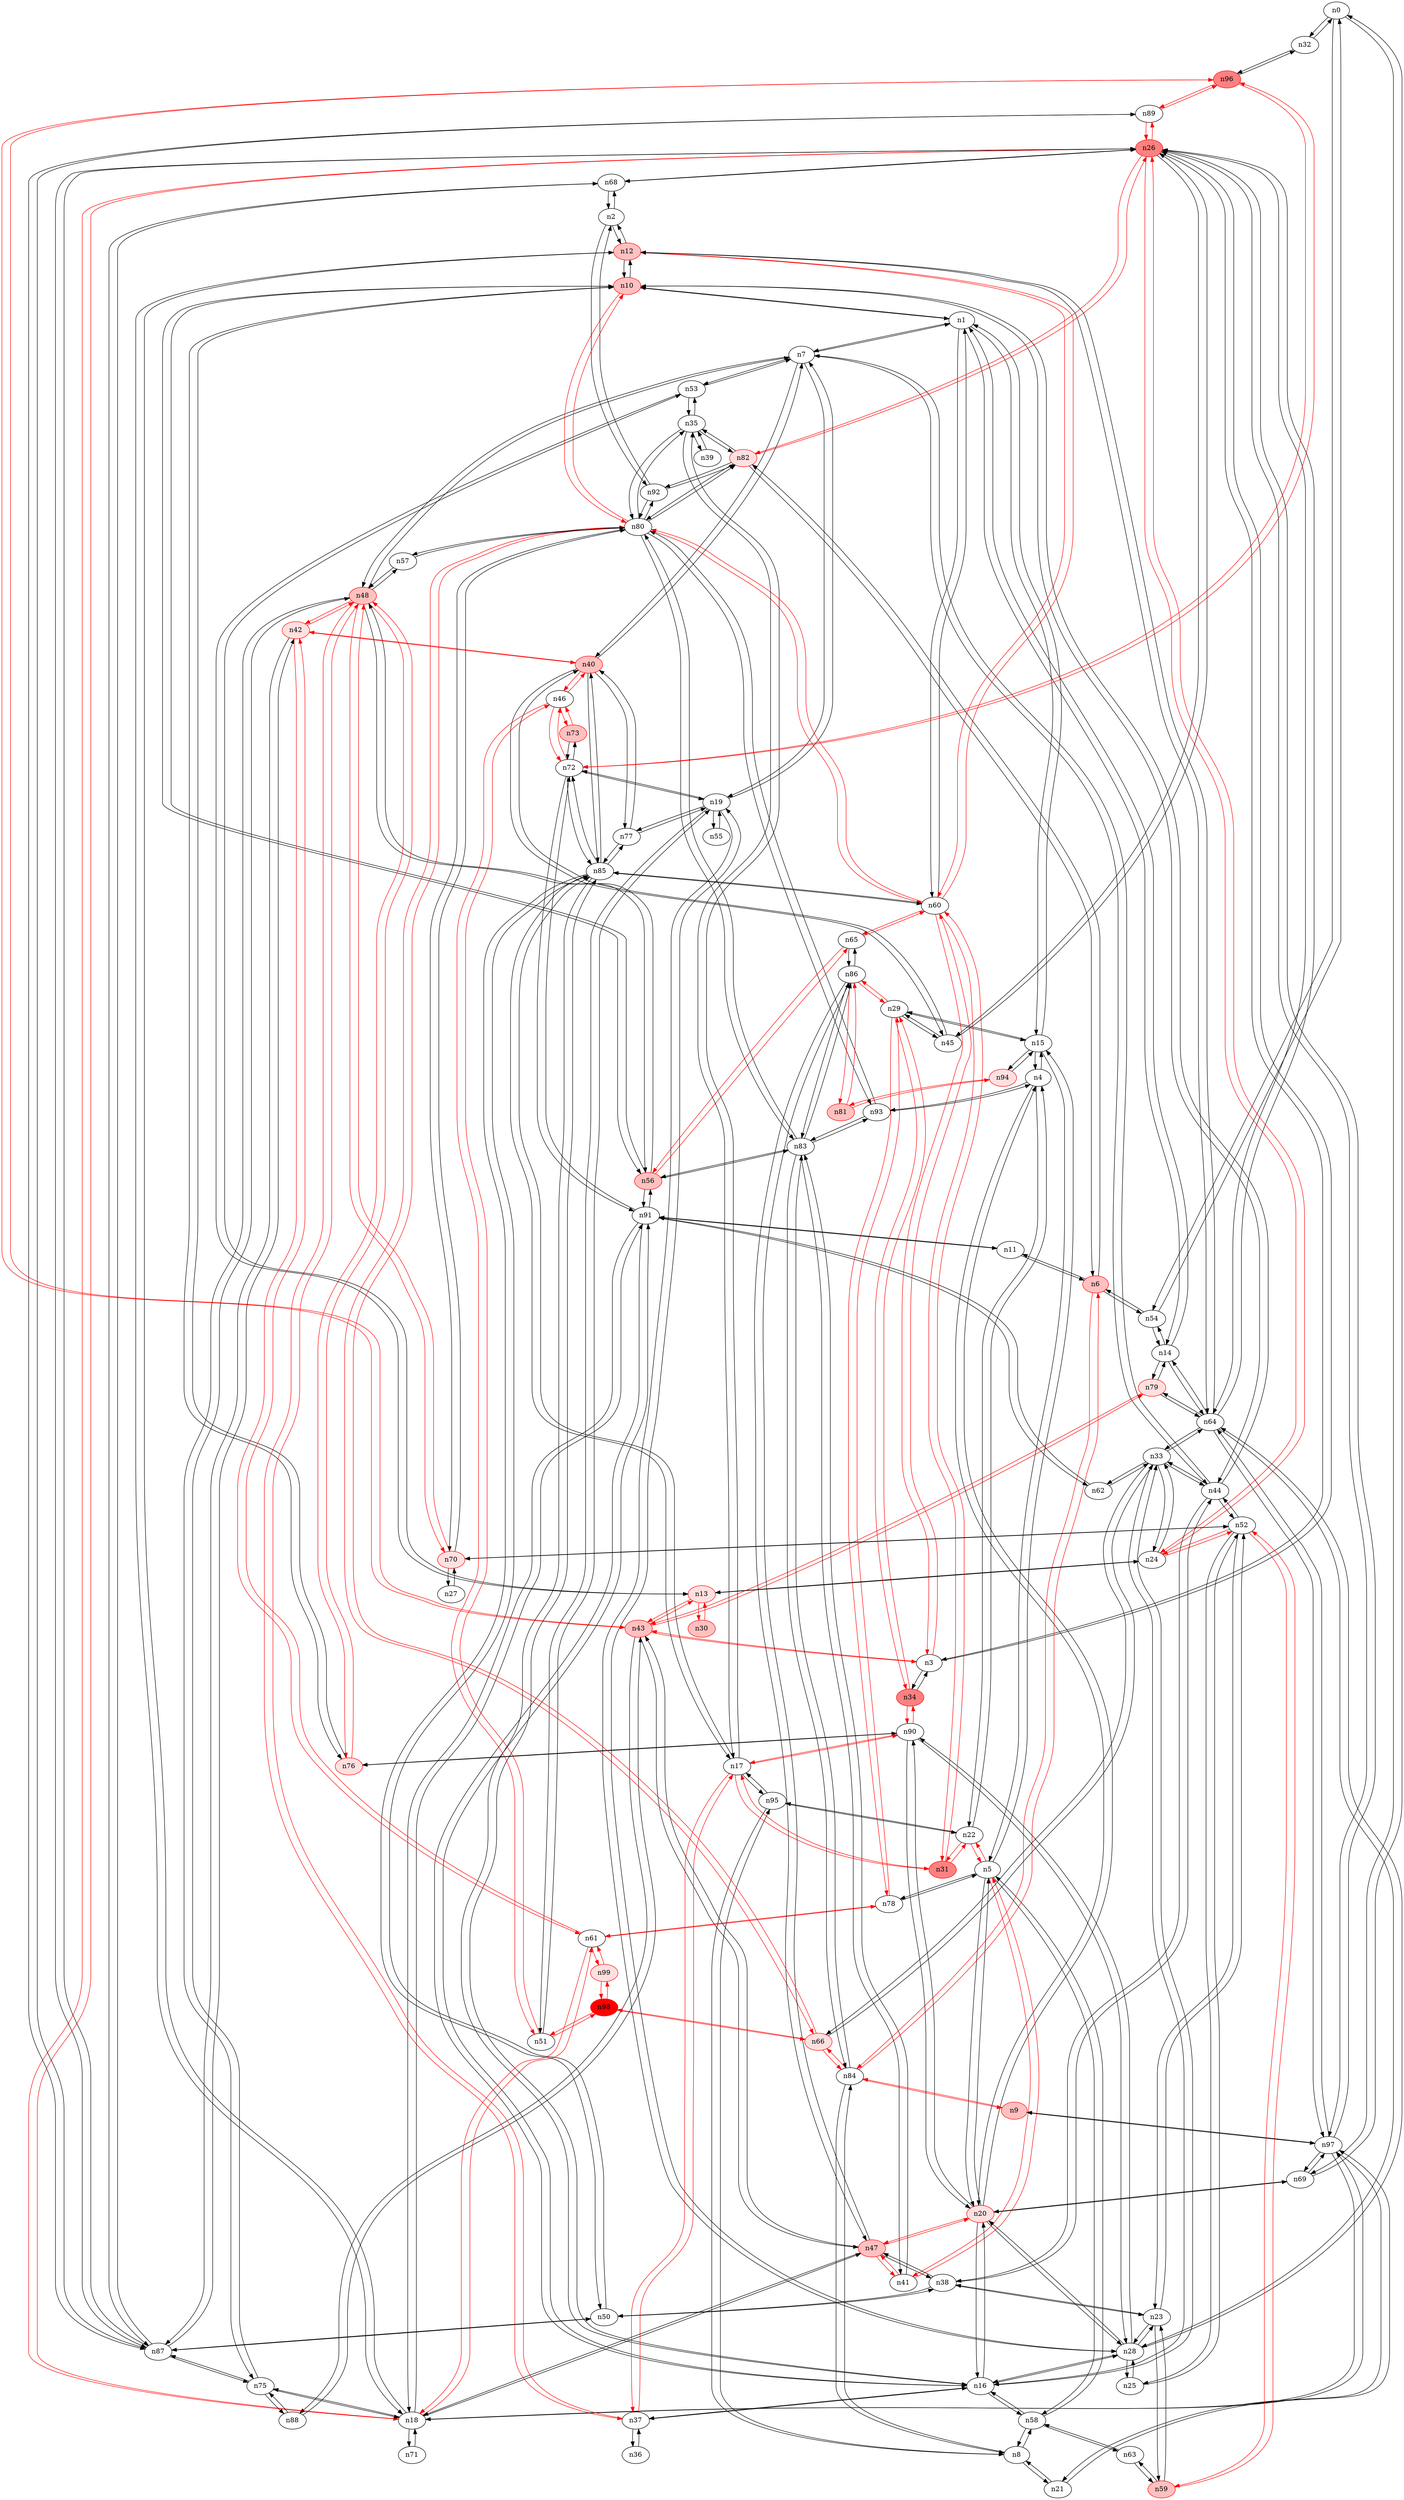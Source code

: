 strict digraph {
n0 [type=switch];
n32 [type=switch];
n54 [type=switch];
n69 [type=switch];
n1 [type=switch];
n7 [type=switch];
n10 [type=host, color="#FF0000", style=filled, fillcolor="#FFC0C0"];
n14 [type=switch];
n15 [type=switch];
n60 [type=switch];
n2 [type=switch];
n12 [type=host, color="#FF0000", style=filled, fillcolor="#FFC0C0"];
n68 [type=switch];
n92 [type=switch];
n3 [type=switch];
n26 [type=host, color="#FF0000", style=filled, fillcolor="#FF8080"];
n34 [type=host, color="#FF0000", style=filled, fillcolor="#FF8080"];
n43 [type=host, color="#FF0000", style=filled, fillcolor="#FFC0C0"];
n4 [type=switch];
n20 [type=host, color="#FF0000", style=filled, fillcolor="#FFE0E0"];
n22 [type=switch];
n93 [type=switch];
n5 [type=switch];
n41 [type=switch];
n58 [type=switch];
n78 [type=switch];
n6 [type=host, color="#FF0000", style=filled, fillcolor="#FFC0C0"];
n11 [type=switch];
n82 [type=host, color="#FF0000", style=filled, fillcolor="#FFE0E0"];
n84 [type=switch];
n19 [type=switch];
n40 [type=switch, color="#FF0000", style=filled, fillcolor="#FFC0C0"];
n44 [type=switch];
n48 [type=switch, color="#FF0000", style=filled, fillcolor="#FFC0C0"];
n53 [type=switch];
n8 [type=switch];
n21 [type=switch];
n95 [type=switch];
n9 [type=host, color="#FF0000", style=filled, fillcolor="#FFC0C0"];
n97 [type=switch];
n56 [type=host, color="#FF0000", style=filled, fillcolor="#FFC0C0"];
n76 [type=host, color="#FF0000", style=filled, fillcolor="#FFE0E0"];
n80 [type=switch];
n91 [type=switch];
n18 [type=switch];
n64 [type=switch];
n13 [type=host, color="#FF0000", style=filled, fillcolor="#FFE0E0"];
n24 [type=switch];
n30 [type=host, color="#FF0000", style=filled, fillcolor="#FFC0C0"];
n79 [type=host, color="#FF0000", style=filled, fillcolor="#FFE0E0"];
n29 [type=switch];
n94 [type=host, color="#FF0000", style=filled, fillcolor="#FFE0E0"];
n16 [type=switch];
n28 [type=switch];
n33 [type=switch];
n37 [type=switch];
n85 [type=switch];
n17 [type=switch];
n31 [type=switch, color="#FF0000", style=filled, fillcolor="#FF8080"];
n35 [type=switch];
n90 [type=switch];
n47 [type=switch, color="#FF0000", style=filled, fillcolor="#FFC0C0"];
n61 [type=switch];
n71 [type=switch];
n75 [type=switch];
n51 [type=switch];
n55 [type=switch];
n72 [type=switch];
n77 [type=switch];
n23 [type=switch];
n38 [type=switch];
n52 [type=switch];
n59 [type=host, color="#FF0000", style=filled, fillcolor="#FFC0C0"];
n25 [type=switch];
n45 [type=switch];
n87 [type=switch];
n89 [type=switch];
n27 [type=switch];
n70 [type=host, color="#FF0000", style=filled, fillcolor="#FFE0E0"];
n86 [type=switch];
n96 [type=switch, color="#FF0000", style=filled, fillcolor="#FF8080"];
n62 [type=switch];
n66 [type=host, color="#FF0000", style=filled, fillcolor="#FFE0E0"];
n39 [type=switch];
n36 [type=switch];
n50 [type=switch];
n42 [type=host, color="#FF0000", style=filled, fillcolor="#FFE0E0"];
n46 [type=switch];
n83 [type=switch];
n88 [type=switch];
n73 [type=host, color="#FF0000", style=filled, fillcolor="#FFC0C0"];
n57 [type=switch];
n98 [type=switch, color="#FF0000", style=filled, fillcolor="#FF0000"];
n65 [type=switch];
n63 [type=switch];
n99 [type=host, color="#FF0000", style=filled, fillcolor="#FFE0E0"];
n81 [type=switch, color="#FF0000", style=filled, fillcolor="#FFC0C0"];
n0 -> n32 [src_port=0, dst_port=0];
n0 -> n54 [src_port=0, dst_port=0];
n0 -> n69 [src_port=0, dst_port=0];
n32 -> n0 [src_port=0, dst_port=0];
n32 -> n96 [src_port=0, dst_port=0];
n54 -> n0 [src_port=0, dst_port=0];
n54 -> n14 [src_port=0, dst_port=0];
n54 -> n6 [src_port=0, dst_port=0];
n69 -> n0 [src_port=0, dst_port=0];
n69 -> n20 [src_port=0, dst_port=0];
n69 -> n97 [src_port=0, dst_port=0];
n1 -> n7 [src_port=0, dst_port=0];
n1 -> n10 [src_port=0, dst_port=0];
n1 -> n14 [src_port=0, dst_port=0];
n1 -> n15 [src_port=0, dst_port=0];
n1 -> n60 [src_port=0, dst_port=0];
n7 -> n1 [src_port=0, dst_port=0];
n7 -> n19 [src_port=0, dst_port=0];
n7 -> n40 [src_port=0, dst_port=0];
n7 -> n44 [src_port=0, dst_port=0];
n7 -> n48 [src_port=0, dst_port=0];
n7 -> n53 [src_port=0, dst_port=0];
n10 -> n1 [src_port=0, dst_port=0];
n10 -> n12 [src_port=0, dst_port=0];
n10 -> n44 [src_port=0, dst_port=0];
n10 -> n56 [src_port=0, dst_port=0];
n10 -> n76 [src_port=0, dst_port=0];
n10 -> n80 [src_port=0, dst_port=0, color="#FF0000"];
n14 -> n54 [src_port=0, dst_port=0];
n14 -> n1 [src_port=0, dst_port=0];
n14 -> n64 [src_port=0, dst_port=0];
n14 -> n79 [src_port=0, dst_port=0];
n15 -> n1 [src_port=0, dst_port=0];
n15 -> n4 [src_port=0, dst_port=0];
n15 -> n5 [src_port=0, dst_port=0];
n15 -> n29 [src_port=0, dst_port=0];
n15 -> n94 [src_port=0, dst_port=0];
n60 -> n1 [src_port=0, dst_port=0];
n60 -> n12 [src_port=0, dst_port=0, color="#FF0000"];
n60 -> n3 [src_port=0, dst_port=0, color="#FF0000"];
n60 -> n80 [src_port=0, dst_port=0, color="#FF0000"];
n60 -> n85 [src_port=0, dst_port=0];
n60 -> n31 [src_port=0, dst_port=0, color="#FF0000"];
n60 -> n65 [src_port=0, dst_port=0, color="#FF0000"];
n2 -> n12 [src_port=0, dst_port=0];
n2 -> n68 [src_port=0, dst_port=0];
n2 -> n92 [src_port=0, dst_port=0];
n12 -> n10 [src_port=0, dst_port=0];
n12 -> n60 [src_port=0, dst_port=0, color="#FF0000"];
n12 -> n2 [src_port=0, dst_port=0];
n12 -> n18 [src_port=0, dst_port=0];
n12 -> n64 [src_port=0, dst_port=0];
n68 -> n2 [src_port=0, dst_port=0];
n68 -> n26 [src_port=0, dst_port=0];
n68 -> n87 [src_port=0, dst_port=0];
n92 -> n2 [src_port=0, dst_port=0];
n92 -> n82 [src_port=0, dst_port=0];
n92 -> n80 [src_port=0, dst_port=0];
n3 -> n60 [src_port=0, dst_port=0, color="#FF0000"];
n3 -> n26 [src_port=0, dst_port=0];
n3 -> n34 [src_port=0, dst_port=0];
n3 -> n43 [src_port=0, dst_port=0, color="#FF0000"];
n26 -> n68 [src_port=0, dst_port=0];
n26 -> n3 [src_port=0, dst_port=0];
n26 -> n82 [src_port=0, dst_port=0, color="#FF0000"];
n26 -> n97 [src_port=0, dst_port=0];
n26 -> n18 [src_port=0, dst_port=0, color="#FF0000"];
n26 -> n64 [src_port=0, dst_port=0];
n26 -> n24 [src_port=0, dst_port=0, color="#FF0000"];
n26 -> n45 [src_port=0, dst_port=0];
n26 -> n87 [src_port=0, dst_port=0];
n26 -> n89 [src_port=0, dst_port=0, color="#FF0000"];
n34 -> n3 [src_port=0, dst_port=0];
n34 -> n29 [src_port=0, dst_port=0, color="#FF0000"];
n34 -> n90 [src_port=0, dst_port=0, color="#FF0000"];
n43 -> n3 [src_port=0, dst_port=0, color="#FF0000"];
n43 -> n13 [src_port=0, dst_port=0, color="#FF0000"];
n43 -> n79 [src_port=0, dst_port=0, color="#FF0000"];
n43 -> n47 [src_port=0, dst_port=0];
n43 -> n96 [src_port=0, dst_port=0, color="#FF0000"];
n43 -> n88 [src_port=0, dst_port=0];
n4 -> n15 [src_port=0, dst_port=0];
n4 -> n20 [src_port=0, dst_port=0];
n4 -> n22 [src_port=0, dst_port=0];
n4 -> n93 [src_port=0, dst_port=0];
n20 -> n69 [src_port=0, dst_port=0];
n20 -> n4 [src_port=0, dst_port=0];
n20 -> n5 [src_port=0, dst_port=0];
n20 -> n16 [src_port=0, dst_port=0];
n20 -> n28 [src_port=0, dst_port=0];
n20 -> n90 [src_port=0, dst_port=0];
n20 -> n47 [src_port=0, dst_port=0, color="#FF0000"];
n22 -> n4 [src_port=0, dst_port=0];
n22 -> n5 [src_port=0, dst_port=0, color="#FF0000"];
n22 -> n95 [src_port=0, dst_port=0];
n22 -> n31 [src_port=0, dst_port=0, color="#FF0000"];
n93 -> n4 [src_port=0, dst_port=0];
n93 -> n80 [src_port=0, dst_port=0];
n93 -> n83 [src_port=0, dst_port=0];
n5 -> n15 [src_port=0, dst_port=0];
n5 -> n20 [src_port=0, dst_port=0];
n5 -> n22 [src_port=0, dst_port=0, color="#FF0000"];
n5 -> n41 [src_port=0, dst_port=0, color="#FF0000"];
n5 -> n58 [src_port=0, dst_port=0];
n5 -> n78 [src_port=0, dst_port=0];
n41 -> n5 [src_port=0, dst_port=0, color="#FF0000"];
n41 -> n47 [src_port=0, dst_port=0, color="#FF0000"];
n41 -> n83 [src_port=0, dst_port=0];
n58 -> n5 [src_port=0, dst_port=0];
n58 -> n8 [src_port=0, dst_port=0];
n58 -> n16 [src_port=0, dst_port=0];
n58 -> n63 [src_port=0, dst_port=0];
n78 -> n5 [src_port=0, dst_port=0];
n78 -> n29 [src_port=0, dst_port=0, color="#FF0000"];
n78 -> n61 [src_port=0, dst_port=0, color="#FF0000"];
n6 -> n54 [src_port=0, dst_port=0];
n6 -> n11 [src_port=0, dst_port=0];
n6 -> n82 [src_port=0, dst_port=0];
n6 -> n84 [src_port=0, dst_port=0, color="#FF0000"];
n11 -> n6 [src_port=0, dst_port=0];
n11 -> n91 [src_port=0, dst_port=0];
n82 -> n92 [src_port=0, dst_port=0];
n82 -> n26 [src_port=0, dst_port=0, color="#FF0000"];
n82 -> n6 [src_port=0, dst_port=0];
n82 -> n80 [src_port=0, dst_port=0];
n82 -> n35 [src_port=0, dst_port=0];
n84 -> n6 [src_port=0, dst_port=0, color="#FF0000"];
n84 -> n8 [src_port=0, dst_port=0];
n84 -> n9 [src_port=0, dst_port=0, color="#FF0000"];
n84 -> n66 [src_port=0, dst_port=0, color="#FF0000"];
n84 -> n83 [src_port=0, dst_port=0];
n19 -> n7 [src_port=0, dst_port=0];
n19 -> n28 [src_port=0, dst_port=0];
n19 -> n51 [src_port=0, dst_port=0];
n19 -> n55 [src_port=0, dst_port=0];
n19 -> n72 [src_port=0, dst_port=0];
n19 -> n77 [src_port=0, dst_port=0];
n40 -> n7 [src_port=0, dst_port=0];
n40 -> n85 [src_port=0, dst_port=0];
n40 -> n77 [src_port=0, dst_port=0];
n40 -> n45 [src_port=0, dst_port=0];
n40 -> n42 [src_port=0, dst_port=0, color="#FF0000"];
n40 -> n46 [src_port=0, dst_port=0, color="#FF0000"];
n44 -> n7 [src_port=0, dst_port=0];
n44 -> n10 [src_port=0, dst_port=0];
n44 -> n33 [src_port=0, dst_port=0];
n44 -> n38 [src_port=0, dst_port=0];
n44 -> n52 [src_port=0, dst_port=0];
n48 -> n7 [src_port=0, dst_port=0];
n48 -> n56 [src_port=0, dst_port=0];
n48 -> n76 [src_port=0, dst_port=0, color="#FF0000"];
n48 -> n37 [src_port=0, dst_port=0, color="#FF0000"];
n48 -> n75 [src_port=0, dst_port=0];
n48 -> n70 [src_port=0, dst_port=0, color="#FF0000"];
n48 -> n42 [src_port=0, dst_port=0, color="#FF0000"];
n48 -> n57 [src_port=0, dst_port=0];
n53 -> n7 [src_port=0, dst_port=0];
n53 -> n13 [src_port=0, dst_port=0];
n53 -> n35 [src_port=0, dst_port=0];
n8 -> n58 [src_port=0, dst_port=0];
n8 -> n84 [src_port=0, dst_port=0];
n8 -> n21 [src_port=0, dst_port=0];
n8 -> n95 [src_port=0, dst_port=0];
n21 -> n8 [src_port=0, dst_port=0];
n21 -> n97 [src_port=0, dst_port=0];
n95 -> n22 [src_port=0, dst_port=0];
n95 -> n8 [src_port=0, dst_port=0];
n95 -> n17 [src_port=0, dst_port=0];
n9 -> n84 [src_port=0, dst_port=0, color="#FF0000"];
n9 -> n97 [src_port=0, dst_port=0];
n97 -> n69 [src_port=0, dst_port=0];
n97 -> n26 [src_port=0, dst_port=0];
n97 -> n21 [src_port=0, dst_port=0];
n97 -> n9 [src_port=0, dst_port=0];
n97 -> n18 [src_port=0, dst_port=0];
n97 -> n64 [src_port=0, dst_port=0];
n56 -> n10 [src_port=0, dst_port=0];
n56 -> n48 [src_port=0, dst_port=0];
n56 -> n91 [src_port=0, dst_port=0];
n56 -> n83 [src_port=0, dst_port=0];
n56 -> n65 [src_port=0, dst_port=0, color="#FF0000"];
n76 -> n10 [src_port=0, dst_port=0];
n76 -> n48 [src_port=0, dst_port=0, color="#FF0000"];
n76 -> n90 [src_port=0, dst_port=0];
n80 -> n10 [src_port=0, dst_port=0, color="#FF0000"];
n80 -> n60 [src_port=0, dst_port=0, color="#FF0000"];
n80 -> n92 [src_port=0, dst_port=0];
n80 -> n93 [src_port=0, dst_port=0];
n80 -> n82 [src_port=0, dst_port=0];
n80 -> n35 [src_port=0, dst_port=0];
n80 -> n70 [src_port=0, dst_port=0];
n80 -> n66 [src_port=0, dst_port=0, color="#FF0000"];
n80 -> n83 [src_port=0, dst_port=0];
n80 -> n57 [src_port=0, dst_port=0];
n91 -> n11 [src_port=0, dst_port=0];
n91 -> n56 [src_port=0, dst_port=0];
n91 -> n18 [src_port=0, dst_port=0];
n91 -> n16 [src_port=0, dst_port=0];
n91 -> n72 [src_port=0, dst_port=0];
n91 -> n62 [src_port=0, dst_port=0];
n18 -> n12 [src_port=0, dst_port=0];
n18 -> n26 [src_port=0, dst_port=0, color="#FF0000"];
n18 -> n97 [src_port=0, dst_port=0];
n18 -> n91 [src_port=0, dst_port=0];
n18 -> n47 [src_port=0, dst_port=0];
n18 -> n61 [src_port=0, dst_port=0, color="#FF0000"];
n18 -> n71 [src_port=0, dst_port=0];
n18 -> n75 [src_port=0, dst_port=0];
n64 -> n14 [src_port=0, dst_port=0];
n64 -> n12 [src_port=0, dst_port=0];
n64 -> n26 [src_port=0, dst_port=0];
n64 -> n97 [src_port=0, dst_port=0];
n64 -> n79 [src_port=0, dst_port=0];
n64 -> n28 [src_port=0, dst_port=0];
n64 -> n33 [src_port=0, dst_port=0];
n13 -> n43 [src_port=0, dst_port=0, color="#FF0000"];
n13 -> n53 [src_port=0, dst_port=0];
n13 -> n24 [src_port=0, dst_port=0];
n13 -> n30 [src_port=0, dst_port=0, color="#FF0000"];
n24 -> n26 [src_port=0, dst_port=0, color="#FF0000"];
n24 -> n13 [src_port=0, dst_port=0];
n24 -> n33 [src_port=0, dst_port=0];
n24 -> n52 [src_port=0, dst_port=0, color="#FF0000"];
n30 -> n13 [src_port=0, dst_port=0, color="#FF0000"];
n79 -> n14 [src_port=0, dst_port=0];
n79 -> n43 [src_port=0, dst_port=0, color="#FF0000"];
n79 -> n64 [src_port=0, dst_port=0];
n29 -> n15 [src_port=0, dst_port=0];
n29 -> n34 [src_port=0, dst_port=0, color="#FF0000"];
n29 -> n78 [src_port=0, dst_port=0, color="#FF0000"];
n29 -> n45 [src_port=0, dst_port=0];
n29 -> n86 [src_port=0, dst_port=0, color="#FF0000"];
n94 -> n15 [src_port=0, dst_port=0];
n94 -> n81 [src_port=0, dst_port=0, color="#FF0000"];
n16 -> n20 [src_port=0, dst_port=0];
n16 -> n58 [src_port=0, dst_port=0];
n16 -> n91 [src_port=0, dst_port=0];
n16 -> n28 [src_port=0, dst_port=0];
n16 -> n33 [src_port=0, dst_port=0];
n16 -> n37 [src_port=0, dst_port=0];
n16 -> n85 [src_port=0, dst_port=0];
n28 -> n20 [src_port=0, dst_port=0];
n28 -> n19 [src_port=0, dst_port=0];
n28 -> n64 [src_port=0, dst_port=0];
n28 -> n16 [src_port=0, dst_port=0];
n28 -> n90 [src_port=0, dst_port=0];
n28 -> n23 [src_port=0, dst_port=0];
n28 -> n25 [src_port=0, dst_port=0];
n33 -> n44 [src_port=0, dst_port=0];
n33 -> n64 [src_port=0, dst_port=0];
n33 -> n24 [src_port=0, dst_port=0];
n33 -> n16 [src_port=0, dst_port=0];
n33 -> n62 [src_port=0, dst_port=0];
n33 -> n66 [src_port=0, dst_port=0];
n37 -> n48 [src_port=0, dst_port=0, color="#FF0000"];
n37 -> n16 [src_port=0, dst_port=0];
n37 -> n17 [src_port=0, dst_port=0, color="#FF0000"];
n37 -> n36 [src_port=0, dst_port=0];
n85 -> n60 [src_port=0, dst_port=0];
n85 -> n40 [src_port=0, dst_port=0];
n85 -> n16 [src_port=0, dst_port=0];
n85 -> n17 [src_port=0, dst_port=0];
n85 -> n72 [src_port=0, dst_port=0];
n85 -> n77 [src_port=0, dst_port=0];
n85 -> n50 [src_port=0, dst_port=0];
n17 -> n95 [src_port=0, dst_port=0];
n17 -> n37 [src_port=0, dst_port=0, color="#FF0000"];
n17 -> n85 [src_port=0, dst_port=0];
n17 -> n31 [src_port=0, dst_port=0, color="#FF0000"];
n17 -> n35 [src_port=0, dst_port=0];
n17 -> n90 [src_port=0, dst_port=0, color="#FF0000"];
n31 -> n60 [src_port=0, dst_port=0, color="#FF0000"];
n31 -> n22 [src_port=0, dst_port=0, color="#FF0000"];
n31 -> n17 [src_port=0, dst_port=0, color="#FF0000"];
n35 -> n82 [src_port=0, dst_port=0];
n35 -> n53 [src_port=0, dst_port=0];
n35 -> n80 [src_port=0, dst_port=0];
n35 -> n17 [src_port=0, dst_port=0];
n35 -> n39 [src_port=0, dst_port=0];
n90 -> n34 [src_port=0, dst_port=0, color="#FF0000"];
n90 -> n20 [src_port=0, dst_port=0];
n90 -> n76 [src_port=0, dst_port=0];
n90 -> n28 [src_port=0, dst_port=0];
n90 -> n17 [src_port=0, dst_port=0, color="#FF0000"];
n47 -> n43 [src_port=0, dst_port=0];
n47 -> n20 [src_port=0, dst_port=0, color="#FF0000"];
n47 -> n41 [src_port=0, dst_port=0, color="#FF0000"];
n47 -> n18 [src_port=0, dst_port=0];
n47 -> n38 [src_port=0, dst_port=0];
n47 -> n86 [src_port=0, dst_port=0];
n61 -> n78 [src_port=0, dst_port=0, color="#FF0000"];
n61 -> n18 [src_port=0, dst_port=0, color="#FF0000"];
n61 -> n42 [src_port=0, dst_port=0, color="#FF0000"];
n61 -> n99 [src_port=0, dst_port=0, color="#FF0000"];
n71 -> n18 [src_port=0, dst_port=0];
n75 -> n48 [src_port=0, dst_port=0];
n75 -> n18 [src_port=0, dst_port=0];
n75 -> n87 [src_port=0, dst_port=0];
n75 -> n88 [src_port=0, dst_port=0];
n51 -> n19 [src_port=0, dst_port=0];
n51 -> n46 [src_port=0, dst_port=0, color="#FF0000"];
n51 -> n98 [src_port=0, dst_port=0, color="#FF0000"];
n55 -> n19 [src_port=0, dst_port=0];
n72 -> n19 [src_port=0, dst_port=0];
n72 -> n91 [src_port=0, dst_port=0];
n72 -> n85 [src_port=0, dst_port=0];
n72 -> n96 [src_port=0, dst_port=0, color="#FF0000"];
n72 -> n46 [src_port=0, dst_port=0, color="#FF0000"];
n72 -> n73 [src_port=0, dst_port=0];
n77 -> n19 [src_port=0, dst_port=0];
n77 -> n40 [src_port=0, dst_port=0];
n77 -> n85 [src_port=0, dst_port=0];
n23 -> n28 [src_port=0, dst_port=0];
n23 -> n38 [src_port=0, dst_port=0];
n23 -> n52 [src_port=0, dst_port=0];
n23 -> n59 [src_port=0, dst_port=0];
n38 -> n44 [src_port=0, dst_port=0];
n38 -> n47 [src_port=0, dst_port=0];
n38 -> n23 [src_port=0, dst_port=0];
n38 -> n50 [src_port=0, dst_port=0];
n52 -> n44 [src_port=0, dst_port=0];
n52 -> n24 [src_port=0, dst_port=0, color="#FF0000"];
n52 -> n23 [src_port=0, dst_port=0];
n52 -> n59 [src_port=0, dst_port=0, color="#FF0000"];
n52 -> n25 [src_port=0, dst_port=0];
n52 -> n70 [src_port=0, dst_port=0];
n59 -> n23 [src_port=0, dst_port=0];
n59 -> n52 [src_port=0, dst_port=0, color="#FF0000"];
n59 -> n63 [src_port=0, dst_port=0];
n25 -> n28 [src_port=0, dst_port=0];
n25 -> n52 [src_port=0, dst_port=0];
n45 -> n26 [src_port=0, dst_port=0];
n45 -> n40 [src_port=0, dst_port=0];
n45 -> n29 [src_port=0, dst_port=0];
n87 -> n68 [src_port=0, dst_port=0];
n87 -> n26 [src_port=0, dst_port=0];
n87 -> n75 [src_port=0, dst_port=0];
n87 -> n89 [src_port=0, dst_port=0];
n87 -> n50 [src_port=0, dst_port=0];
n87 -> n42 [src_port=0, dst_port=0];
n89 -> n26 [src_port=0, dst_port=0, color="#FF0000"];
n89 -> n87 [src_port=0, dst_port=0];
n89 -> n96 [src_port=0, dst_port=0, color="#FF0000"];
n27 -> n70 [src_port=0, dst_port=0];
n70 -> n48 [src_port=0, dst_port=0, color="#FF0000"];
n70 -> n80 [src_port=0, dst_port=0];
n70 -> n52 [src_port=0, dst_port=0];
n70 -> n27 [src_port=0, dst_port=0];
n86 -> n29 [src_port=0, dst_port=0, color="#FF0000"];
n86 -> n47 [src_port=0, dst_port=0];
n86 -> n83 [src_port=0, dst_port=0];
n86 -> n65 [src_port=0, dst_port=0];
n86 -> n81 [src_port=0, dst_port=0, color="#FF0000"];
n96 -> n32 [src_port=0, dst_port=0];
n96 -> n43 [src_port=0, dst_port=0, color="#FF0000"];
n96 -> n72 [src_port=0, dst_port=0, color="#FF0000"];
n96 -> n89 [src_port=0, dst_port=0, color="#FF0000"];
n62 -> n91 [src_port=0, dst_port=0];
n62 -> n33 [src_port=0, dst_port=0];
n66 -> n84 [src_port=0, dst_port=0, color="#FF0000"];
n66 -> n80 [src_port=0, dst_port=0, color="#FF0000"];
n66 -> n33 [src_port=0, dst_port=0];
n66 -> n98 [src_port=0, dst_port=0, color="#FF0000"];
n39 -> n35 [src_port=0, dst_port=0];
n36 -> n37 [src_port=0, dst_port=0];
n50 -> n85 [src_port=0, dst_port=0];
n50 -> n38 [src_port=0, dst_port=0];
n50 -> n87 [src_port=0, dst_port=0];
n42 -> n40 [src_port=0, dst_port=0, color="#FF0000"];
n42 -> n48 [src_port=0, dst_port=0, color="#FF0000"];
n42 -> n61 [src_port=0, dst_port=0, color="#FF0000"];
n42 -> n87 [src_port=0, dst_port=0];
n46 -> n40 [src_port=0, dst_port=0, color="#FF0000"];
n46 -> n51 [src_port=0, dst_port=0, color="#FF0000"];
n46 -> n72 [src_port=0, dst_port=0, color="#FF0000"];
n46 -> n73 [src_port=0, dst_port=0, color="#FF0000"];
n83 -> n93 [src_port=0, dst_port=0];
n83 -> n41 [src_port=0, dst_port=0];
n83 -> n84 [src_port=0, dst_port=0];
n83 -> n56 [src_port=0, dst_port=0];
n83 -> n80 [src_port=0, dst_port=0];
n83 -> n86 [src_port=0, dst_port=0];
n88 -> n43 [src_port=0, dst_port=0];
n88 -> n75 [src_port=0, dst_port=0];
n73 -> n72 [src_port=0, dst_port=0];
n73 -> n46 [src_port=0, dst_port=0, color="#FF0000"];
n57 -> n48 [src_port=0, dst_port=0];
n57 -> n80 [src_port=0, dst_port=0];
n98 -> n51 [src_port=0, dst_port=0, color="#FF0000"];
n98 -> n66 [src_port=0, dst_port=0, color="#FF0000"];
n98 -> n99 [src_port=0, dst_port=0, color="#FF0000"];
n65 -> n60 [src_port=0, dst_port=0, color="#FF0000"];
n65 -> n56 [src_port=0, dst_port=0, color="#FF0000"];
n65 -> n86 [src_port=0, dst_port=0];
n63 -> n58 [src_port=0, dst_port=0];
n63 -> n59 [src_port=0, dst_port=0];
n99 -> n61 [src_port=0, dst_port=0, color="#FF0000"];
n99 -> n98 [src_port=0, dst_port=0, color="#FF0000"];
n81 -> n94 [src_port=0, dst_port=0, color="#FF0000"];
n81 -> n86 [src_port=0, dst_port=0, color="#FF0000"];
}
